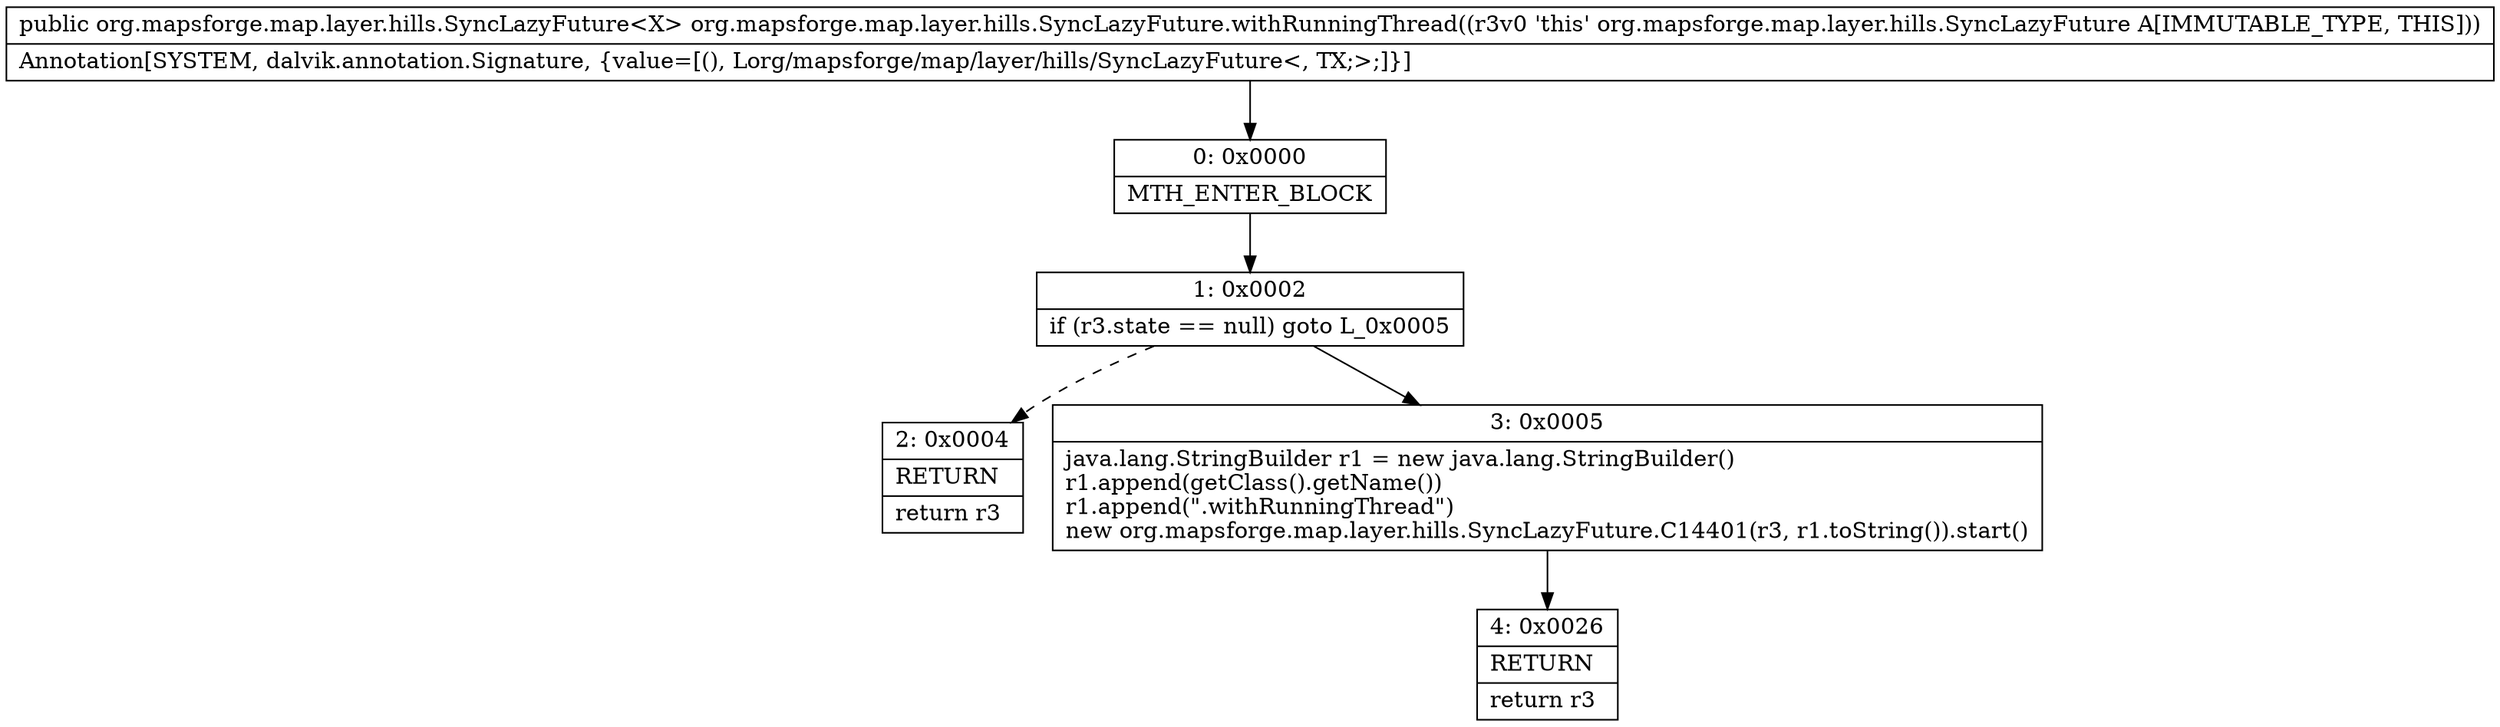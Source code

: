 digraph "CFG fororg.mapsforge.map.layer.hills.SyncLazyFuture.withRunningThread()Lorg\/mapsforge\/map\/layer\/hills\/SyncLazyFuture;" {
Node_0 [shape=record,label="{0\:\ 0x0000|MTH_ENTER_BLOCK\l}"];
Node_1 [shape=record,label="{1\:\ 0x0002|if (r3.state == null) goto L_0x0005\l}"];
Node_2 [shape=record,label="{2\:\ 0x0004|RETURN\l|return r3\l}"];
Node_3 [shape=record,label="{3\:\ 0x0005|java.lang.StringBuilder r1 = new java.lang.StringBuilder()\lr1.append(getClass().getName())\lr1.append(\".withRunningThread\")\lnew org.mapsforge.map.layer.hills.SyncLazyFuture.C14401(r3, r1.toString()).start()\l}"];
Node_4 [shape=record,label="{4\:\ 0x0026|RETURN\l|return r3\l}"];
MethodNode[shape=record,label="{public org.mapsforge.map.layer.hills.SyncLazyFuture\<X\> org.mapsforge.map.layer.hills.SyncLazyFuture.withRunningThread((r3v0 'this' org.mapsforge.map.layer.hills.SyncLazyFuture A[IMMUTABLE_TYPE, THIS]))  | Annotation[SYSTEM, dalvik.annotation.Signature, \{value=[(), Lorg\/mapsforge\/map\/layer\/hills\/SyncLazyFuture\<, TX;\>;]\}]\l}"];
MethodNode -> Node_0;
Node_0 -> Node_1;
Node_1 -> Node_2[style=dashed];
Node_1 -> Node_3;
Node_3 -> Node_4;
}

